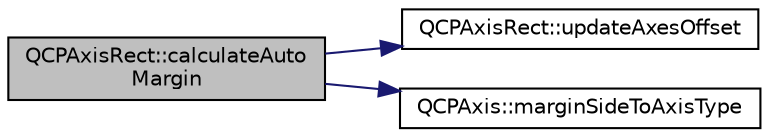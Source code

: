 digraph "QCPAxisRect::calculateAutoMargin"
{
  edge [fontname="Helvetica",fontsize="10",labelfontname="Helvetica",labelfontsize="10"];
  node [fontname="Helvetica",fontsize="10",shape=record];
  rankdir="LR";
  Node128 [label="QCPAxisRect::calculateAuto\lMargin",height=0.2,width=0.4,color="black", fillcolor="grey75", style="filled", fontcolor="black"];
  Node128 -> Node129 [color="midnightblue",fontsize="10",style="solid",fontname="Helvetica"];
  Node129 [label="QCPAxisRect::updateAxesOffset",height=0.2,width=0.4,color="black", fillcolor="white", style="filled",URL="$d8/dad/class_q_c_p_axis_rect.html#a6024ccdc74f5dc0e8a0fe482e5b28a20"];
  Node128 -> Node130 [color="midnightblue",fontsize="10",style="solid",fontname="Helvetica"];
  Node130 [label="QCPAxis::marginSideToAxisType",height=0.2,width=0.4,color="black", fillcolor="white", style="filled",URL="$d2/deb/class_q_c_p_axis.html#ac0a6b77bd52bec6c81cd62d167cfeba6"];
}
